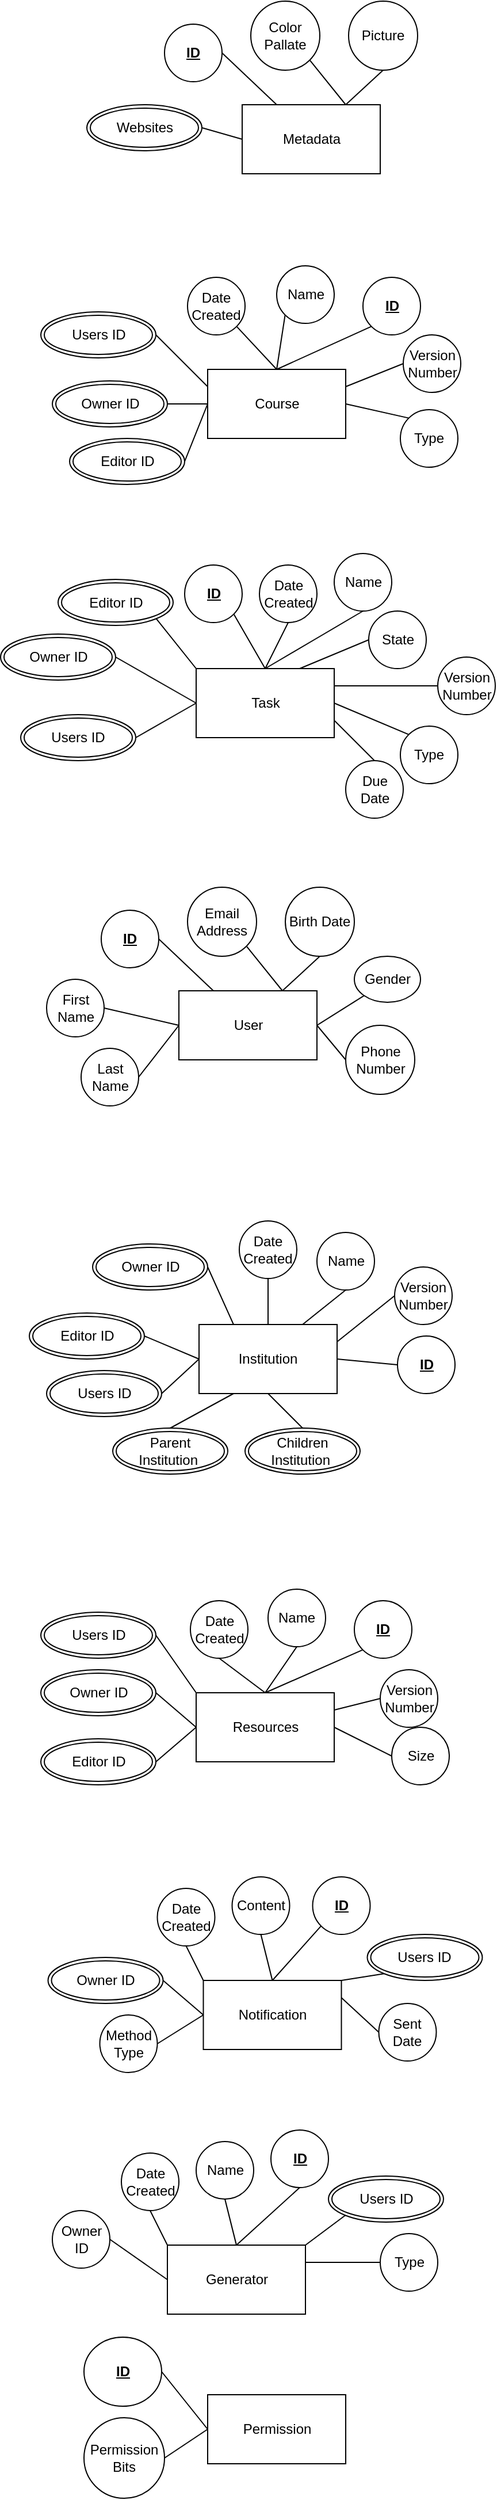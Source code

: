 <mxfile version="21.2.1" type="github">
  <diagram id="R2lEEEUBdFMjLlhIrx00" name="Page-1">
    <mxGraphModel dx="954" dy="1748" grid="1" gridSize="10" guides="1" tooltips="1" connect="1" arrows="1" fold="1" page="1" pageScale="1" pageWidth="850" pageHeight="1100" math="0" shadow="0" extFonts="Permanent Marker^https://fonts.googleapis.com/css?family=Permanent+Marker">
      <root>
        <mxCell id="0" />
        <mxCell id="1" parent="0" />
        <mxCell id="CtZSEA7i2D5SScJN1McE-1" value="User" style="rounded=0;whiteSpace=wrap;html=1;" parent="1" vertex="1">
          <mxGeometry x="277.5" y="-220" width="120" height="60" as="geometry" />
        </mxCell>
        <mxCell id="CtZSEA7i2D5SScJN1McE-2" value="Course" style="rounded=0;whiteSpace=wrap;html=1;" parent="1" vertex="1">
          <mxGeometry x="302.5" y="-760" width="120" height="60" as="geometry" />
        </mxCell>
        <mxCell id="CtZSEA7i2D5SScJN1McE-3" value="Task" style="rounded=0;whiteSpace=wrap;html=1;" parent="1" vertex="1">
          <mxGeometry x="292.5" y="-500" width="120" height="60" as="geometry" />
        </mxCell>
        <mxCell id="uw39ci3O_gwY2ypVidcm-2" value="&lt;b&gt;&lt;u&gt;ID&lt;/u&gt;&lt;/b&gt;" style="ellipse;whiteSpace=wrap;html=1;" parent="1" vertex="1">
          <mxGeometry x="210" y="-290" width="50" height="50" as="geometry" />
        </mxCell>
        <mxCell id="uw39ci3O_gwY2ypVidcm-3" value="First Name" style="ellipse;whiteSpace=wrap;html=1;" parent="1" vertex="1">
          <mxGeometry x="162.5" y="-230" width="50" height="50" as="geometry" />
        </mxCell>
        <mxCell id="uw39ci3O_gwY2ypVidcm-4" value="Last Name" style="ellipse;whiteSpace=wrap;html=1;" parent="1" vertex="1">
          <mxGeometry x="192.5" y="-170" width="50" height="50" as="geometry" />
        </mxCell>
        <mxCell id="uw39ci3O_gwY2ypVidcm-5" value="Email Address" style="ellipse;whiteSpace=wrap;html=1;" parent="1" vertex="1">
          <mxGeometry x="285" y="-310" width="60" height="60" as="geometry" />
        </mxCell>
        <mxCell id="uw39ci3O_gwY2ypVidcm-6" value="Phone Number" style="ellipse;whiteSpace=wrap;html=1;" parent="1" vertex="1">
          <mxGeometry x="422.5" y="-190" width="60" height="60" as="geometry" />
        </mxCell>
        <mxCell id="uw39ci3O_gwY2ypVidcm-7" value="Birth Date" style="ellipse;whiteSpace=wrap;html=1;" parent="1" vertex="1">
          <mxGeometry x="370" y="-310" width="60" height="60" as="geometry" />
        </mxCell>
        <mxCell id="uw39ci3O_gwY2ypVidcm-8" value="Gender" style="ellipse;whiteSpace=wrap;html=1;" parent="1" vertex="1">
          <mxGeometry x="430" y="-250" width="57.5" height="40" as="geometry" />
        </mxCell>
        <mxCell id="uw39ci3O_gwY2ypVidcm-10" value="" style="endArrow=none;html=1;rounded=0;entryX=0.75;entryY=0;entryDx=0;entryDy=0;exitX=1;exitY=1;exitDx=0;exitDy=0;" parent="1" source="uw39ci3O_gwY2ypVidcm-5" target="CtZSEA7i2D5SScJN1McE-1" edge="1">
          <mxGeometry width="50" height="50" relative="1" as="geometry">
            <mxPoint x="317.5" y="10" as="sourcePoint" />
            <mxPoint x="367.5" y="-40" as="targetPoint" />
          </mxGeometry>
        </mxCell>
        <mxCell id="uw39ci3O_gwY2ypVidcm-12" value="" style="endArrow=none;html=1;rounded=0;entryX=0.25;entryY=0;entryDx=0;entryDy=0;exitX=1;exitY=0.5;exitDx=0;exitDy=0;" parent="1" source="uw39ci3O_gwY2ypVidcm-2" target="CtZSEA7i2D5SScJN1McE-1" edge="1">
          <mxGeometry width="50" height="50" relative="1" as="geometry">
            <mxPoint x="197.5" y="-200" as="sourcePoint" />
            <mxPoint x="287.5" y="-180" as="targetPoint" />
          </mxGeometry>
        </mxCell>
        <mxCell id="uw39ci3O_gwY2ypVidcm-13" value="" style="endArrow=none;html=1;rounded=0;exitX=1;exitY=0.5;exitDx=0;exitDy=0;entryX=0;entryY=0.5;entryDx=0;entryDy=0;" parent="1" source="uw39ci3O_gwY2ypVidcm-3" target="CtZSEA7i2D5SScJN1McE-1" edge="1">
          <mxGeometry width="50" height="50" relative="1" as="geometry">
            <mxPoint x="157.5" y="-160" as="sourcePoint" />
            <mxPoint x="257.5" y="-140" as="targetPoint" />
          </mxGeometry>
        </mxCell>
        <mxCell id="uw39ci3O_gwY2ypVidcm-14" value="" style="endArrow=none;html=1;rounded=0;exitX=1;exitY=0.5;exitDx=0;exitDy=0;entryX=0;entryY=0.5;entryDx=0;entryDy=0;" parent="1" source="uw39ci3O_gwY2ypVidcm-4" target="CtZSEA7i2D5SScJN1McE-1" edge="1">
          <mxGeometry width="50" height="50" relative="1" as="geometry">
            <mxPoint x="137.5" y="-205" as="sourcePoint" />
            <mxPoint x="247.5" y="-110" as="targetPoint" />
          </mxGeometry>
        </mxCell>
        <mxCell id="uw39ci3O_gwY2ypVidcm-15" value="" style="endArrow=none;html=1;rounded=0;entryX=0.75;entryY=0;entryDx=0;entryDy=0;exitX=0.5;exitY=1;exitDx=0;exitDy=0;" parent="1" source="uw39ci3O_gwY2ypVidcm-7" target="CtZSEA7i2D5SScJN1McE-1" edge="1">
          <mxGeometry width="50" height="50" relative="1" as="geometry">
            <mxPoint x="282.5" y="-130" as="sourcePoint" />
            <mxPoint x="402.5" y="-65" as="targetPoint" />
          </mxGeometry>
        </mxCell>
        <mxCell id="uw39ci3O_gwY2ypVidcm-16" value="" style="endArrow=none;html=1;rounded=0;entryX=1;entryY=0.5;entryDx=0;entryDy=0;exitX=0;exitY=1;exitDx=0;exitDy=0;" parent="1" source="uw39ci3O_gwY2ypVidcm-8" target="CtZSEA7i2D5SScJN1McE-1" edge="1">
          <mxGeometry width="50" height="50" relative="1" as="geometry">
            <mxPoint x="337.5" y="-250" as="sourcePoint" />
            <mxPoint x="347.5" y="-210" as="targetPoint" />
          </mxGeometry>
        </mxCell>
        <mxCell id="uw39ci3O_gwY2ypVidcm-17" value="" style="endArrow=none;html=1;rounded=0;entryX=1;entryY=0.5;entryDx=0;entryDy=0;exitX=0;exitY=0.5;exitDx=0;exitDy=0;" parent="1" source="uw39ci3O_gwY2ypVidcm-6" target="CtZSEA7i2D5SScJN1McE-1" edge="1">
          <mxGeometry width="50" height="50" relative="1" as="geometry">
            <mxPoint x="447.5" y="-235" as="sourcePoint" />
            <mxPoint x="347.5" y="-210" as="targetPoint" />
          </mxGeometry>
        </mxCell>
        <mxCell id="A39vKMBTd1vlr0lXiqjf-1" value="Name" style="ellipse;whiteSpace=wrap;html=1;" parent="1" vertex="1">
          <mxGeometry x="362.5" y="-850" width="50" height="50" as="geometry" />
        </mxCell>
        <mxCell id="A39vKMBTd1vlr0lXiqjf-2" value="Date Created" style="ellipse;whiteSpace=wrap;html=1;" parent="1" vertex="1">
          <mxGeometry x="285" y="-840" width="50" height="50" as="geometry" />
        </mxCell>
        <mxCell id="A39vKMBTd1vlr0lXiqjf-3" value="&lt;u&gt;&lt;b&gt;ID&lt;/b&gt;&lt;/u&gt;" style="ellipse;whiteSpace=wrap;html=1;" parent="1" vertex="1">
          <mxGeometry x="437.5" y="-840" width="50" height="50" as="geometry" />
        </mxCell>
        <mxCell id="A39vKMBTd1vlr0lXiqjf-4" value="Version Number" style="ellipse;whiteSpace=wrap;html=1;" parent="1" vertex="1">
          <mxGeometry x="472.5" y="-790" width="50" height="50" as="geometry" />
        </mxCell>
        <mxCell id="A39vKMBTd1vlr0lXiqjf-7" value="Type" style="ellipse;whiteSpace=wrap;html=1;" parent="1" vertex="1">
          <mxGeometry x="470" y="-725" width="50" height="50" as="geometry" />
        </mxCell>
        <mxCell id="A39vKMBTd1vlr0lXiqjf-9" value="" style="endArrow=none;html=1;rounded=0;exitX=1;exitY=0.5;exitDx=0;exitDy=0;entryX=0;entryY=0.5;entryDx=0;entryDy=0;" parent="1" source="muu-Gyr70Mh77Ey5Hw-l-1" target="CtZSEA7i2D5SScJN1McE-2" edge="1">
          <mxGeometry width="50" height="50" relative="1" as="geometry">
            <mxPoint x="252.5" y="-765" as="sourcePoint" />
            <mxPoint x="162.5" y="-695" as="targetPoint" />
          </mxGeometry>
        </mxCell>
        <mxCell id="A39vKMBTd1vlr0lXiqjf-10" value="" style="endArrow=none;html=1;rounded=0;exitX=1;exitY=1;exitDx=0;exitDy=0;entryX=0.5;entryY=0;entryDx=0;entryDy=0;" parent="1" source="A39vKMBTd1vlr0lXiqjf-2" target="CtZSEA7i2D5SScJN1McE-2" edge="1">
          <mxGeometry width="50" height="50" relative="1" as="geometry">
            <mxPoint x="-87.5" y="-875" as="sourcePoint" />
            <mxPoint x="-7.5" y="-920" as="targetPoint" />
          </mxGeometry>
        </mxCell>
        <mxCell id="A39vKMBTd1vlr0lXiqjf-11" value="" style="endArrow=none;html=1;rounded=0;exitX=0;exitY=1;exitDx=0;exitDy=0;entryX=0.5;entryY=0;entryDx=0;entryDy=0;" parent="1" source="A39vKMBTd1vlr0lXiqjf-1" target="CtZSEA7i2D5SScJN1McE-2" edge="1">
          <mxGeometry width="50" height="50" relative="1" as="geometry">
            <mxPoint x="277.5" y="-780" as="sourcePoint" />
            <mxPoint x="312.5" y="-750" as="targetPoint" />
          </mxGeometry>
        </mxCell>
        <mxCell id="A39vKMBTd1vlr0lXiqjf-12" value="" style="endArrow=none;html=1;rounded=0;exitX=0;exitY=1;exitDx=0;exitDy=0;entryX=0.5;entryY=0;entryDx=0;entryDy=0;" parent="1" source="A39vKMBTd1vlr0lXiqjf-3" target="CtZSEA7i2D5SScJN1McE-2" edge="1">
          <mxGeometry width="50" height="50" relative="1" as="geometry">
            <mxPoint x="367.5" y="-790" as="sourcePoint" />
            <mxPoint x="312.5" y="-750" as="targetPoint" />
          </mxGeometry>
        </mxCell>
        <mxCell id="A39vKMBTd1vlr0lXiqjf-13" value="" style="endArrow=none;html=1;rounded=0;exitX=0;exitY=0;exitDx=0;exitDy=0;entryX=1;entryY=0.5;entryDx=0;entryDy=0;" parent="1" source="A39vKMBTd1vlr0lXiqjf-7" target="CtZSEA7i2D5SScJN1McE-2" edge="1">
          <mxGeometry width="50" height="50" relative="1" as="geometry">
            <mxPoint x="457.5" y="-790" as="sourcePoint" />
            <mxPoint x="372.5" y="-750" as="targetPoint" />
          </mxGeometry>
        </mxCell>
        <mxCell id="A39vKMBTd1vlr0lXiqjf-15" value="" style="endArrow=none;html=1;rounded=0;exitX=0;exitY=0.5;exitDx=0;exitDy=0;entryX=1;entryY=0.25;entryDx=0;entryDy=0;" parent="1" source="A39vKMBTd1vlr0lXiqjf-4" target="CtZSEA7i2D5SScJN1McE-2" edge="1">
          <mxGeometry width="50" height="50" relative="1" as="geometry">
            <mxPoint x="522.5" y="-775" as="sourcePoint" />
            <mxPoint x="432.5" y="-735" as="targetPoint" />
          </mxGeometry>
        </mxCell>
        <mxCell id="Amn-k6kEI2SlUnUKtU05-3" value="&lt;b&gt;&lt;u&gt;ID&lt;/u&gt;&lt;/b&gt;" style="ellipse;whiteSpace=wrap;html=1;" parent="1" vertex="1">
          <mxGeometry x="282.5" y="-590" width="50" height="50" as="geometry" />
        </mxCell>
        <mxCell id="Amn-k6kEI2SlUnUKtU05-7" value="" style="endArrow=none;html=1;rounded=0;exitX=1;exitY=1;exitDx=0;exitDy=0;entryX=0.5;entryY=0;entryDx=0;entryDy=0;" parent="1" source="Amn-k6kEI2SlUnUKtU05-3" target="CtZSEA7i2D5SScJN1McE-3" edge="1">
          <mxGeometry width="50" height="50" relative="1" as="geometry">
            <mxPoint x="277.5" y="-540" as="sourcePoint" />
            <mxPoint x="302.5" y="-490" as="targetPoint" />
          </mxGeometry>
        </mxCell>
        <mxCell id="Amn-k6kEI2SlUnUKtU05-10" value="Name" style="ellipse;whiteSpace=wrap;html=1;" parent="1" vertex="1">
          <mxGeometry x="412.5" y="-600" width="50" height="50" as="geometry" />
        </mxCell>
        <mxCell id="Amn-k6kEI2SlUnUKtU05-11" value="Date Created" style="ellipse;whiteSpace=wrap;html=1;" parent="1" vertex="1">
          <mxGeometry x="347.5" y="-590" width="50" height="50" as="geometry" />
        </mxCell>
        <mxCell id="Amn-k6kEI2SlUnUKtU05-12" value="Type" style="ellipse;whiteSpace=wrap;html=1;" parent="1" vertex="1">
          <mxGeometry x="470" y="-450" width="50" height="50" as="geometry" />
        </mxCell>
        <mxCell id="Amn-k6kEI2SlUnUKtU05-13" value="Version Number" style="ellipse;whiteSpace=wrap;html=1;" parent="1" vertex="1">
          <mxGeometry x="502.5" y="-510" width="50" height="50" as="geometry" />
        </mxCell>
        <mxCell id="Amn-k6kEI2SlUnUKtU05-14" value="Due Date" style="ellipse;whiteSpace=wrap;html=1;" parent="1" vertex="1">
          <mxGeometry x="422.5" y="-420" width="50" height="50" as="geometry" />
        </mxCell>
        <mxCell id="Amn-k6kEI2SlUnUKtU05-15" value="State" style="ellipse;whiteSpace=wrap;html=1;" parent="1" vertex="1">
          <mxGeometry x="442.5" y="-550" width="50" height="50" as="geometry" />
        </mxCell>
        <mxCell id="Amn-k6kEI2SlUnUKtU05-17" value="" style="endArrow=none;html=1;rounded=0;exitX=0.5;exitY=1;exitDx=0;exitDy=0;entryX=0.5;entryY=0;entryDx=0;entryDy=0;" parent="1" source="Amn-k6kEI2SlUnUKtU05-11" target="CtZSEA7i2D5SScJN1McE-3" edge="1">
          <mxGeometry width="50" height="50" relative="1" as="geometry">
            <mxPoint x="327.5" y="-550" as="sourcePoint" />
            <mxPoint x="332.5" y="-490" as="targetPoint" />
          </mxGeometry>
        </mxCell>
        <mxCell id="Amn-k6kEI2SlUnUKtU05-18" value="" style="endArrow=none;html=1;rounded=0;exitX=0.5;exitY=1;exitDx=0;exitDy=0;entryX=0.5;entryY=0;entryDx=0;entryDy=0;" parent="1" source="Amn-k6kEI2SlUnUKtU05-10" target="CtZSEA7i2D5SScJN1McE-3" edge="1">
          <mxGeometry width="50" height="50" relative="1" as="geometry">
            <mxPoint x="382.5" y="-530" as="sourcePoint" />
            <mxPoint x="362.5" y="-490" as="targetPoint" />
          </mxGeometry>
        </mxCell>
        <mxCell id="Amn-k6kEI2SlUnUKtU05-19" value="" style="endArrow=none;html=1;rounded=0;exitX=0;exitY=0.5;exitDx=0;exitDy=0;entryX=0.75;entryY=0;entryDx=0;entryDy=0;" parent="1" source="Amn-k6kEI2SlUnUKtU05-15" target="CtZSEA7i2D5SScJN1McE-3" edge="1">
          <mxGeometry width="50" height="50" relative="1" as="geometry">
            <mxPoint x="447.5" y="-530" as="sourcePoint" />
            <mxPoint x="362.5" y="-490" as="targetPoint" />
          </mxGeometry>
        </mxCell>
        <mxCell id="Amn-k6kEI2SlUnUKtU05-20" value="" style="endArrow=none;html=1;rounded=0;exitX=0;exitY=0.5;exitDx=0;exitDy=0;entryX=1;entryY=0.25;entryDx=0;entryDy=0;" parent="1" source="Amn-k6kEI2SlUnUKtU05-13" target="CtZSEA7i2D5SScJN1McE-3" edge="1">
          <mxGeometry width="50" height="50" relative="1" as="geometry">
            <mxPoint x="482.5" y="-525" as="sourcePoint" />
            <mxPoint x="392.5" y="-490" as="targetPoint" />
          </mxGeometry>
        </mxCell>
        <mxCell id="Amn-k6kEI2SlUnUKtU05-21" value="" style="endArrow=none;html=1;rounded=0;exitX=0;exitY=0;exitDx=0;exitDy=0;entryX=1;entryY=0.5;entryDx=0;entryDy=0;" parent="1" source="Amn-k6kEI2SlUnUKtU05-12" target="CtZSEA7i2D5SScJN1McE-3" edge="1">
          <mxGeometry width="50" height="50" relative="1" as="geometry">
            <mxPoint x="512.5" y="-465" as="sourcePoint" />
            <mxPoint x="422.5" y="-475" as="targetPoint" />
          </mxGeometry>
        </mxCell>
        <mxCell id="Amn-k6kEI2SlUnUKtU05-22" value="" style="endArrow=none;html=1;rounded=0;exitX=0.5;exitY=0;exitDx=0;exitDy=0;entryX=1;entryY=0.75;entryDx=0;entryDy=0;" parent="1" source="Amn-k6kEI2SlUnUKtU05-14" target="CtZSEA7i2D5SScJN1McE-3" edge="1">
          <mxGeometry width="50" height="50" relative="1" as="geometry">
            <mxPoint x="459.5" y="-443" as="sourcePoint" />
            <mxPoint x="422.5" y="-460" as="targetPoint" />
          </mxGeometry>
        </mxCell>
        <mxCell id="Amn-k6kEI2SlUnUKtU05-25" value="Institution" style="rounded=0;whiteSpace=wrap;html=1;" parent="1" vertex="1">
          <mxGeometry x="295" y="70" width="120" height="60" as="geometry" />
        </mxCell>
        <mxCell id="Amn-k6kEI2SlUnUKtU05-26" value="Name" style="ellipse;whiteSpace=wrap;html=1;" parent="1" vertex="1">
          <mxGeometry x="397.5" y="-10" width="50" height="50" as="geometry" />
        </mxCell>
        <mxCell id="Amn-k6kEI2SlUnUKtU05-27" value="Date Created" style="ellipse;whiteSpace=wrap;html=1;" parent="1" vertex="1">
          <mxGeometry x="330" y="-20" width="50" height="50" as="geometry" />
        </mxCell>
        <mxCell id="Amn-k6kEI2SlUnUKtU05-28" value="&lt;u&gt;&lt;b&gt;ID&lt;/b&gt;&lt;/u&gt;" style="ellipse;whiteSpace=wrap;html=1;" parent="1" vertex="1">
          <mxGeometry x="467.5" y="80" width="50" height="50" as="geometry" />
        </mxCell>
        <mxCell id="Amn-k6kEI2SlUnUKtU05-29" value="Version Number" style="ellipse;whiteSpace=wrap;html=1;" parent="1" vertex="1">
          <mxGeometry x="465" y="20" width="50" height="50" as="geometry" />
        </mxCell>
        <mxCell id="Amn-k6kEI2SlUnUKtU05-35" value="" style="endArrow=none;html=1;rounded=0;exitX=0.5;exitY=1;exitDx=0;exitDy=0;entryX=0.5;entryY=0;entryDx=0;entryDy=0;" parent="1" source="Amn-k6kEI2SlUnUKtU05-27" target="Amn-k6kEI2SlUnUKtU05-25" edge="1">
          <mxGeometry width="50" height="50" relative="1" as="geometry">
            <mxPoint x="-115" y="-55" as="sourcePoint" />
            <mxPoint x="-35" y="-100" as="targetPoint" />
          </mxGeometry>
        </mxCell>
        <mxCell id="Amn-k6kEI2SlUnUKtU05-36" value="" style="endArrow=none;html=1;rounded=0;exitX=0.5;exitY=1;exitDx=0;exitDy=0;entryX=0.75;entryY=0;entryDx=0;entryDy=0;" parent="1" source="Amn-k6kEI2SlUnUKtU05-26" target="Amn-k6kEI2SlUnUKtU05-25" edge="1">
          <mxGeometry width="50" height="50" relative="1" as="geometry">
            <mxPoint x="250" y="40" as="sourcePoint" />
            <mxPoint x="285" y="70" as="targetPoint" />
          </mxGeometry>
        </mxCell>
        <mxCell id="Amn-k6kEI2SlUnUKtU05-37" value="" style="endArrow=none;html=1;rounded=0;exitX=0;exitY=0.5;exitDx=0;exitDy=0;entryX=1;entryY=0.5;entryDx=0;entryDy=0;" parent="1" source="Amn-k6kEI2SlUnUKtU05-28" target="Amn-k6kEI2SlUnUKtU05-25" edge="1">
          <mxGeometry width="50" height="50" relative="1" as="geometry">
            <mxPoint x="340" y="30" as="sourcePoint" />
            <mxPoint x="285" y="70" as="targetPoint" />
          </mxGeometry>
        </mxCell>
        <mxCell id="Amn-k6kEI2SlUnUKtU05-40" value="" style="endArrow=none;html=1;rounded=0;exitX=0;exitY=0.5;exitDx=0;exitDy=0;entryX=1;entryY=0.25;entryDx=0;entryDy=0;" parent="1" source="Amn-k6kEI2SlUnUKtU05-29" target="Amn-k6kEI2SlUnUKtU05-25" edge="1">
          <mxGeometry width="50" height="50" relative="1" as="geometry">
            <mxPoint x="495" y="45" as="sourcePoint" />
            <mxPoint x="405" y="85" as="targetPoint" />
          </mxGeometry>
        </mxCell>
        <mxCell id="Amn-k6kEI2SlUnUKtU05-57" value="Resources" style="rounded=0;whiteSpace=wrap;html=1;" parent="1" vertex="1">
          <mxGeometry x="292.5" y="390" width="120" height="60" as="geometry" />
        </mxCell>
        <mxCell id="Amn-k6kEI2SlUnUKtU05-58" value="Name" style="ellipse;whiteSpace=wrap;html=1;" parent="1" vertex="1">
          <mxGeometry x="355" y="300" width="50" height="50" as="geometry" />
        </mxCell>
        <mxCell id="Amn-k6kEI2SlUnUKtU05-59" value="Date Created" style="ellipse;whiteSpace=wrap;html=1;" parent="1" vertex="1">
          <mxGeometry x="287.5" y="310" width="50" height="50" as="geometry" />
        </mxCell>
        <mxCell id="Amn-k6kEI2SlUnUKtU05-60" value="&lt;b&gt;&lt;u&gt;ID&lt;/u&gt;&lt;/b&gt;" style="ellipse;whiteSpace=wrap;html=1;" parent="1" vertex="1">
          <mxGeometry x="430" y="310" width="50" height="50" as="geometry" />
        </mxCell>
        <mxCell id="Amn-k6kEI2SlUnUKtU05-61" value="Version Number" style="ellipse;whiteSpace=wrap;html=1;" parent="1" vertex="1">
          <mxGeometry x="452.5" y="370" width="50" height="50" as="geometry" />
        </mxCell>
        <mxCell id="Amn-k6kEI2SlUnUKtU05-64" value="Size" style="ellipse;whiteSpace=wrap;html=1;" parent="1" vertex="1">
          <mxGeometry x="462.5" y="420" width="50" height="50" as="geometry" />
        </mxCell>
        <mxCell id="Amn-k6kEI2SlUnUKtU05-67" value="" style="endArrow=none;html=1;rounded=0;exitX=0.5;exitY=1;exitDx=0;exitDy=0;entryX=0.5;entryY=0;entryDx=0;entryDy=0;" parent="1" source="Amn-k6kEI2SlUnUKtU05-59" target="Amn-k6kEI2SlUnUKtU05-57" edge="1">
          <mxGeometry width="50" height="50" relative="1" as="geometry">
            <mxPoint x="-97.5" y="275" as="sourcePoint" />
            <mxPoint x="-17.5" y="230" as="targetPoint" />
          </mxGeometry>
        </mxCell>
        <mxCell id="Amn-k6kEI2SlUnUKtU05-68" value="" style="endArrow=none;html=1;rounded=0;exitX=0.5;exitY=1;exitDx=0;exitDy=0;entryX=0.5;entryY=0;entryDx=0;entryDy=0;" parent="1" source="Amn-k6kEI2SlUnUKtU05-58" target="Amn-k6kEI2SlUnUKtU05-57" edge="1">
          <mxGeometry width="50" height="50" relative="1" as="geometry">
            <mxPoint x="267.5" y="370" as="sourcePoint" />
            <mxPoint x="302.5" y="400" as="targetPoint" />
          </mxGeometry>
        </mxCell>
        <mxCell id="Amn-k6kEI2SlUnUKtU05-69" value="" style="endArrow=none;html=1;rounded=0;exitX=0;exitY=1;exitDx=0;exitDy=0;entryX=0.5;entryY=0;entryDx=0;entryDy=0;" parent="1" source="Amn-k6kEI2SlUnUKtU05-60" target="Amn-k6kEI2SlUnUKtU05-57" edge="1">
          <mxGeometry width="50" height="50" relative="1" as="geometry">
            <mxPoint x="357.5" y="360" as="sourcePoint" />
            <mxPoint x="302.5" y="400" as="targetPoint" />
          </mxGeometry>
        </mxCell>
        <mxCell id="Amn-k6kEI2SlUnUKtU05-70" value="" style="endArrow=none;html=1;rounded=0;exitX=0;exitY=0.5;exitDx=0;exitDy=0;entryX=1;entryY=0.5;entryDx=0;entryDy=0;" parent="1" source="Amn-k6kEI2SlUnUKtU05-64" target="Amn-k6kEI2SlUnUKtU05-57" edge="1">
          <mxGeometry width="50" height="50" relative="1" as="geometry">
            <mxPoint x="447.5" y="360" as="sourcePoint" />
            <mxPoint x="362.5" y="400" as="targetPoint" />
          </mxGeometry>
        </mxCell>
        <mxCell id="Amn-k6kEI2SlUnUKtU05-72" value="" style="endArrow=none;html=1;rounded=0;exitX=0;exitY=0.5;exitDx=0;exitDy=0;entryX=1;entryY=0.25;entryDx=0;entryDy=0;" parent="1" source="Amn-k6kEI2SlUnUKtU05-61" target="Amn-k6kEI2SlUnUKtU05-57" edge="1">
          <mxGeometry width="50" height="50" relative="1" as="geometry">
            <mxPoint x="512.5" y="375" as="sourcePoint" />
            <mxPoint x="422.5" y="415" as="targetPoint" />
          </mxGeometry>
        </mxCell>
        <mxCell id="Amn-k6kEI2SlUnUKtU05-75" value="Notification" style="rounded=0;whiteSpace=wrap;html=1;" parent="1" vertex="1">
          <mxGeometry x="298.75" y="640" width="120" height="60" as="geometry" />
        </mxCell>
        <mxCell id="Amn-k6kEI2SlUnUKtU05-76" value="Content" style="ellipse;whiteSpace=wrap;html=1;" parent="1" vertex="1">
          <mxGeometry x="323.75" y="550" width="50" height="50" as="geometry" />
        </mxCell>
        <mxCell id="Amn-k6kEI2SlUnUKtU05-77" value="Date Created" style="ellipse;whiteSpace=wrap;html=1;" parent="1" vertex="1">
          <mxGeometry x="258.75" y="560" width="50" height="50" as="geometry" />
        </mxCell>
        <mxCell id="Amn-k6kEI2SlUnUKtU05-78" value="&lt;b&gt;&lt;u&gt;ID&lt;/u&gt;&lt;/b&gt;" style="ellipse;whiteSpace=wrap;html=1;" parent="1" vertex="1">
          <mxGeometry x="393.75" y="550" width="50" height="50" as="geometry" />
        </mxCell>
        <mxCell id="Amn-k6kEI2SlUnUKtU05-79" value="Sent Date" style="ellipse;whiteSpace=wrap;html=1;" parent="1" vertex="1">
          <mxGeometry x="451.25" y="660" width="50" height="50" as="geometry" />
        </mxCell>
        <mxCell id="Amn-k6kEI2SlUnUKtU05-81" value="Method Type" style="ellipse;whiteSpace=wrap;html=1;" parent="1" vertex="1">
          <mxGeometry x="208.75" y="670" width="50" height="50" as="geometry" />
        </mxCell>
        <mxCell id="Amn-k6kEI2SlUnUKtU05-85" value="" style="endArrow=none;html=1;rounded=0;exitX=0.5;exitY=1;exitDx=0;exitDy=0;entryX=0;entryY=0;entryDx=0;entryDy=0;" parent="1" source="Amn-k6kEI2SlUnUKtU05-77" target="Amn-k6kEI2SlUnUKtU05-75" edge="1">
          <mxGeometry width="50" height="50" relative="1" as="geometry">
            <mxPoint x="-91.25" y="525" as="sourcePoint" />
            <mxPoint x="-11.25" y="480" as="targetPoint" />
          </mxGeometry>
        </mxCell>
        <mxCell id="Amn-k6kEI2SlUnUKtU05-86" value="" style="endArrow=none;html=1;rounded=0;exitX=0.5;exitY=1;exitDx=0;exitDy=0;entryX=0.5;entryY=0;entryDx=0;entryDy=0;" parent="1" source="Amn-k6kEI2SlUnUKtU05-76" target="Amn-k6kEI2SlUnUKtU05-75" edge="1">
          <mxGeometry width="50" height="50" relative="1" as="geometry">
            <mxPoint x="273.75" y="620" as="sourcePoint" />
            <mxPoint x="308.75" y="650" as="targetPoint" />
          </mxGeometry>
        </mxCell>
        <mxCell id="Amn-k6kEI2SlUnUKtU05-87" value="" style="endArrow=none;html=1;rounded=0;exitX=0;exitY=1;exitDx=0;exitDy=0;entryX=0.5;entryY=0;entryDx=0;entryDy=0;" parent="1" source="Amn-k6kEI2SlUnUKtU05-78" target="Amn-k6kEI2SlUnUKtU05-75" edge="1">
          <mxGeometry width="50" height="50" relative="1" as="geometry">
            <mxPoint x="363.75" y="610" as="sourcePoint" />
            <mxPoint x="308.75" y="650" as="targetPoint" />
          </mxGeometry>
        </mxCell>
        <mxCell id="Amn-k6kEI2SlUnUKtU05-90" value="" style="endArrow=none;html=1;rounded=0;exitX=0;exitY=0.5;exitDx=0;exitDy=0;entryX=1;entryY=0.25;entryDx=0;entryDy=0;" parent="1" source="Amn-k6kEI2SlUnUKtU05-79" target="Amn-k6kEI2SlUnUKtU05-75" edge="1">
          <mxGeometry width="50" height="50" relative="1" as="geometry">
            <mxPoint x="518.75" y="625" as="sourcePoint" />
            <mxPoint x="428.75" y="665" as="targetPoint" />
          </mxGeometry>
        </mxCell>
        <mxCell id="Amn-k6kEI2SlUnUKtU05-91" value="" style="endArrow=none;html=1;rounded=0;exitX=0;exitY=0.5;exitDx=0;exitDy=0;entryX=1;entryY=0.5;entryDx=0;entryDy=0;" parent="1" source="Amn-k6kEI2SlUnUKtU05-75" target="Amn-k6kEI2SlUnUKtU05-81" edge="1">
          <mxGeometry width="50" height="50" relative="1" as="geometry">
            <mxPoint x="518.75" y="685" as="sourcePoint" />
            <mxPoint x="428.75" y="665" as="targetPoint" />
          </mxGeometry>
        </mxCell>
        <mxCell id="Amn-k6kEI2SlUnUKtU05-107" value="Permission" style="rounded=0;whiteSpace=wrap;html=1;" parent="1" vertex="1">
          <mxGeometry x="302.5" y="1000" width="120" height="60" as="geometry" />
        </mxCell>
        <mxCell id="Amn-k6kEI2SlUnUKtU05-108" value="&lt;b&gt;&lt;u&gt;ID&lt;/u&gt;&lt;/b&gt;" style="ellipse;whiteSpace=wrap;html=1;" parent="1" vertex="1">
          <mxGeometry x="195" y="950" width="67.5" height="60" as="geometry" />
        </mxCell>
        <mxCell id="Amn-k6kEI2SlUnUKtU05-109" value="Permission Bits" style="ellipse;whiteSpace=wrap;html=1;" parent="1" vertex="1">
          <mxGeometry x="195" y="1020" width="70" height="70" as="geometry" />
        </mxCell>
        <mxCell id="Amn-k6kEI2SlUnUKtU05-110" value="" style="endArrow=none;html=1;rounded=0;exitX=1;exitY=0.5;exitDx=0;exitDy=0;entryX=0;entryY=0.5;entryDx=0;entryDy=0;" parent="1" source="Amn-k6kEI2SlUnUKtU05-108" target="Amn-k6kEI2SlUnUKtU05-107" edge="1">
          <mxGeometry width="50" height="50" relative="1" as="geometry">
            <mxPoint x="62.5" y="1050" as="sourcePoint" />
            <mxPoint x="172.5" y="1055" as="targetPoint" />
          </mxGeometry>
        </mxCell>
        <mxCell id="Amn-k6kEI2SlUnUKtU05-111" value="" style="endArrow=none;html=1;rounded=0;exitX=0;exitY=0.5;exitDx=0;exitDy=0;entryX=1;entryY=0.5;entryDx=0;entryDy=0;" parent="1" source="Amn-k6kEI2SlUnUKtU05-107" target="Amn-k6kEI2SlUnUKtU05-109" edge="1">
          <mxGeometry width="50" height="50" relative="1" as="geometry">
            <mxPoint x="532.5" y="1035" as="sourcePoint" />
            <mxPoint x="442.5" y="1015" as="targetPoint" />
          </mxGeometry>
        </mxCell>
        <mxCell id="Amn-k6kEI2SlUnUKtU05-117" value="Generator" style="rounded=0;whiteSpace=wrap;html=1;" parent="1" vertex="1">
          <mxGeometry x="267.5" y="870" width="120" height="60" as="geometry" />
        </mxCell>
        <mxCell id="Amn-k6kEI2SlUnUKtU05-118" value="Name" style="ellipse;whiteSpace=wrap;html=1;" parent="1" vertex="1">
          <mxGeometry x="292.5" y="780" width="50" height="50" as="geometry" />
        </mxCell>
        <mxCell id="Amn-k6kEI2SlUnUKtU05-119" value="Date Created" style="ellipse;whiteSpace=wrap;html=1;" parent="1" vertex="1">
          <mxGeometry x="227.5" y="790" width="50" height="50" as="geometry" />
        </mxCell>
        <mxCell id="Amn-k6kEI2SlUnUKtU05-120" value="&lt;b&gt;&lt;u&gt;ID&lt;/u&gt;&lt;/b&gt;" style="ellipse;whiteSpace=wrap;html=1;" parent="1" vertex="1">
          <mxGeometry x="357.5" y="770" width="50" height="50" as="geometry" />
        </mxCell>
        <mxCell id="Amn-k6kEI2SlUnUKtU05-121" value="Type" style="ellipse;whiteSpace=wrap;html=1;" parent="1" vertex="1">
          <mxGeometry x="452.5" y="860" width="50" height="50" as="geometry" />
        </mxCell>
        <mxCell id="Amn-k6kEI2SlUnUKtU05-122" value="Owner ID" style="ellipse;whiteSpace=wrap;html=1;" parent="1" vertex="1">
          <mxGeometry x="167.5" y="840" width="50" height="50" as="geometry" />
        </mxCell>
        <mxCell id="Amn-k6kEI2SlUnUKtU05-125" value="" style="endArrow=none;html=1;rounded=0;exitX=1;exitY=0.5;exitDx=0;exitDy=0;entryX=0;entryY=0.5;entryDx=0;entryDy=0;" parent="1" source="Amn-k6kEI2SlUnUKtU05-122" target="Amn-k6kEI2SlUnUKtU05-117" edge="1">
          <mxGeometry width="50" height="50" relative="1" as="geometry">
            <mxPoint x="17.5" y="930" as="sourcePoint" />
            <mxPoint x="127.5" y="935" as="targetPoint" />
          </mxGeometry>
        </mxCell>
        <mxCell id="Amn-k6kEI2SlUnUKtU05-126" value="" style="endArrow=none;html=1;rounded=0;exitX=0.5;exitY=1;exitDx=0;exitDy=0;entryX=0;entryY=0;entryDx=0;entryDy=0;" parent="1" source="Amn-k6kEI2SlUnUKtU05-119" target="Amn-k6kEI2SlUnUKtU05-117" edge="1">
          <mxGeometry width="50" height="50" relative="1" as="geometry">
            <mxPoint x="-122.5" y="755" as="sourcePoint" />
            <mxPoint x="-42.5" y="710" as="targetPoint" />
          </mxGeometry>
        </mxCell>
        <mxCell id="Amn-k6kEI2SlUnUKtU05-127" value="" style="endArrow=none;html=1;rounded=0;exitX=0.5;exitY=1;exitDx=0;exitDy=0;entryX=0.5;entryY=0;entryDx=0;entryDy=0;" parent="1" source="Amn-k6kEI2SlUnUKtU05-118" target="Amn-k6kEI2SlUnUKtU05-117" edge="1">
          <mxGeometry width="50" height="50" relative="1" as="geometry">
            <mxPoint x="242.5" y="850" as="sourcePoint" />
            <mxPoint x="277.5" y="880" as="targetPoint" />
          </mxGeometry>
        </mxCell>
        <mxCell id="Amn-k6kEI2SlUnUKtU05-128" value="" style="endArrow=none;html=1;rounded=0;exitX=0.5;exitY=1;exitDx=0;exitDy=0;entryX=0.5;entryY=0;entryDx=0;entryDy=0;" parent="1" source="Amn-k6kEI2SlUnUKtU05-120" target="Amn-k6kEI2SlUnUKtU05-117" edge="1">
          <mxGeometry width="50" height="50" relative="1" as="geometry">
            <mxPoint x="332.5" y="840" as="sourcePoint" />
            <mxPoint x="277.5" y="880" as="targetPoint" />
          </mxGeometry>
        </mxCell>
        <mxCell id="Amn-k6kEI2SlUnUKtU05-130" value="" style="endArrow=none;html=1;rounded=0;exitX=0;exitY=0.5;exitDx=0;exitDy=0;entryX=1;entryY=0.25;entryDx=0;entryDy=0;" parent="1" source="Amn-k6kEI2SlUnUKtU05-121" target="Amn-k6kEI2SlUnUKtU05-117" edge="1">
          <mxGeometry width="50" height="50" relative="1" as="geometry">
            <mxPoint x="487.5" y="855" as="sourcePoint" />
            <mxPoint x="397.5" y="895" as="targetPoint" />
          </mxGeometry>
        </mxCell>
        <mxCell id="muu-Gyr70Mh77Ey5Hw-l-1" value="Owner ID" style="ellipse;shape=doubleEllipse;margin=3;whiteSpace=wrap;html=1;align=center;" vertex="1" parent="1">
          <mxGeometry x="167.5" y="-750" width="100" height="40" as="geometry" />
        </mxCell>
        <mxCell id="muu-Gyr70Mh77Ey5Hw-l-3" value="" style="endArrow=none;html=1;rounded=0;exitX=1;exitY=0.5;exitDx=0;exitDy=0;entryX=0;entryY=0.5;entryDx=0;entryDy=0;" edge="1" source="muu-Gyr70Mh77Ey5Hw-l-4" parent="1" target="CtZSEA7i2D5SScJN1McE-3">
          <mxGeometry width="50" height="50" relative="1" as="geometry">
            <mxPoint x="262.5" y="-785" as="sourcePoint" />
            <mxPoint x="313" y="-750" as="targetPoint" />
          </mxGeometry>
        </mxCell>
        <mxCell id="muu-Gyr70Mh77Ey5Hw-l-4" value="Owner ID" style="ellipse;shape=doubleEllipse;margin=3;whiteSpace=wrap;html=1;align=center;" vertex="1" parent="1">
          <mxGeometry x="122.5" y="-530" width="100" height="40" as="geometry" />
        </mxCell>
        <mxCell id="muu-Gyr70Mh77Ey5Hw-l-7" value="Owner ID" style="ellipse;shape=doubleEllipse;margin=3;whiteSpace=wrap;html=1;align=center;" vertex="1" parent="1">
          <mxGeometry x="202.5" width="100" height="40" as="geometry" />
        </mxCell>
        <mxCell id="muu-Gyr70Mh77Ey5Hw-l-8" value="" style="endArrow=none;html=1;rounded=0;exitX=1;exitY=0.5;exitDx=0;exitDy=0;entryX=0.25;entryY=0;entryDx=0;entryDy=0;" edge="1" parent="1" source="muu-Gyr70Mh77Ey5Hw-l-7" target="Amn-k6kEI2SlUnUKtU05-25">
          <mxGeometry width="50" height="50" relative="1" as="geometry">
            <mxPoint x="275" y="-225" as="sourcePoint" />
            <mxPoint x="255" y="55" as="targetPoint" />
          </mxGeometry>
        </mxCell>
        <mxCell id="muu-Gyr70Mh77Ey5Hw-l-9" value="Owner ID" style="ellipse;shape=doubleEllipse;margin=3;whiteSpace=wrap;html=1;align=center;" vertex="1" parent="1">
          <mxGeometry x="157.5" y="370" width="100" height="40" as="geometry" />
        </mxCell>
        <mxCell id="muu-Gyr70Mh77Ey5Hw-l-10" value="" style="endArrow=none;html=1;rounded=0;exitX=1;exitY=0.5;exitDx=0;exitDy=0;entryX=0;entryY=0.5;entryDx=0;entryDy=0;" edge="1" source="muu-Gyr70Mh77Ey5Hw-l-9" parent="1" target="Amn-k6kEI2SlUnUKtU05-57">
          <mxGeometry width="50" height="50" relative="1" as="geometry">
            <mxPoint x="175" y="15" as="sourcePoint" />
            <mxPoint x="195" y="325" as="targetPoint" />
          </mxGeometry>
        </mxCell>
        <mxCell id="muu-Gyr70Mh77Ey5Hw-l-11" value="Owner ID" style="ellipse;shape=doubleEllipse;margin=3;whiteSpace=wrap;html=1;align=center;" vertex="1" parent="1">
          <mxGeometry x="163.75" y="620" width="100" height="40" as="geometry" />
        </mxCell>
        <mxCell id="muu-Gyr70Mh77Ey5Hw-l-12" value="" style="endArrow=none;html=1;rounded=0;exitX=1;exitY=0.5;exitDx=0;exitDy=0;entryX=0;entryY=0.5;entryDx=0;entryDy=0;" edge="1" source="muu-Gyr70Mh77Ey5Hw-l-11" parent="1" target="Amn-k6kEI2SlUnUKtU05-75">
          <mxGeometry width="50" height="50" relative="1" as="geometry">
            <mxPoint x="93.25" y="215" as="sourcePoint" />
            <mxPoint x="211.25" y="620" as="targetPoint" />
          </mxGeometry>
        </mxCell>
        <mxCell id="muu-Gyr70Mh77Ey5Hw-l-13" value="Editor ID" style="ellipse;shape=doubleEllipse;margin=3;whiteSpace=wrap;html=1;align=center;" vertex="1" parent="1">
          <mxGeometry x="182.5" y="-700" width="100" height="40" as="geometry" />
        </mxCell>
        <mxCell id="muu-Gyr70Mh77Ey5Hw-l-14" value="" style="endArrow=none;html=1;rounded=0;exitX=1;exitY=0.5;exitDx=0;exitDy=0;entryX=0;entryY=0.5;entryDx=0;entryDy=0;" edge="1" source="muu-Gyr70Mh77Ey5Hw-l-13" parent="1" target="CtZSEA7i2D5SScJN1McE-2">
          <mxGeometry width="50" height="50" relative="1" as="geometry">
            <mxPoint x="262.5" y="-755" as="sourcePoint" />
            <mxPoint x="313" y="-720" as="targetPoint" />
          </mxGeometry>
        </mxCell>
        <mxCell id="muu-Gyr70Mh77Ey5Hw-l-15" value="Editor ID" style="ellipse;shape=doubleEllipse;margin=3;whiteSpace=wrap;html=1;align=center;" vertex="1" parent="1">
          <mxGeometry x="172.5" y="-577.5" width="100" height="40" as="geometry" />
        </mxCell>
        <mxCell id="muu-Gyr70Mh77Ey5Hw-l-16" value="" style="endArrow=none;html=1;rounded=0;exitX=1;exitY=1;exitDx=0;exitDy=0;entryX=0;entryY=0;entryDx=0;entryDy=0;" edge="1" source="muu-Gyr70Mh77Ey5Hw-l-15" parent="1" target="CtZSEA7i2D5SScJN1McE-3">
          <mxGeometry width="50" height="50" relative="1" as="geometry">
            <mxPoint x="287.5" y="-612.5" as="sourcePoint" />
            <mxPoint x="320" y="-472.5" as="targetPoint" />
          </mxGeometry>
        </mxCell>
        <mxCell id="muu-Gyr70Mh77Ey5Hw-l-17" value="Editor ID" style="ellipse;shape=doubleEllipse;margin=3;whiteSpace=wrap;html=1;align=center;" vertex="1" parent="1">
          <mxGeometry x="147.5" y="60" width="100" height="40" as="geometry" />
        </mxCell>
        <mxCell id="muu-Gyr70Mh77Ey5Hw-l-18" value="" style="endArrow=none;html=1;rounded=0;exitX=1;exitY=0.5;exitDx=0;exitDy=0;entryX=0;entryY=0.5;entryDx=0;entryDy=0;" edge="1" source="muu-Gyr70Mh77Ey5Hw-l-17" parent="1" target="Amn-k6kEI2SlUnUKtU05-25">
          <mxGeometry width="50" height="50" relative="1" as="geometry">
            <mxPoint x="167" y="-102.5" as="sourcePoint" />
            <mxPoint x="172.5" y="10" as="targetPoint" />
          </mxGeometry>
        </mxCell>
        <mxCell id="muu-Gyr70Mh77Ey5Hw-l-21" value="Editor ID" style="ellipse;shape=doubleEllipse;margin=3;whiteSpace=wrap;html=1;align=center;" vertex="1" parent="1">
          <mxGeometry x="157.5" y="430" width="100" height="40" as="geometry" />
        </mxCell>
        <mxCell id="muu-Gyr70Mh77Ey5Hw-l-22" value="" style="endArrow=none;html=1;rounded=0;exitX=1;exitY=0.5;exitDx=0;exitDy=0;entryX=0;entryY=0.5;entryDx=0;entryDy=0;" edge="1" source="muu-Gyr70Mh77Ey5Hw-l-21" parent="1" target="Amn-k6kEI2SlUnUKtU05-57">
          <mxGeometry width="50" height="50" relative="1" as="geometry">
            <mxPoint x="69.5" y="117.5" as="sourcePoint" />
            <mxPoint x="197.5" y="320" as="targetPoint" />
          </mxGeometry>
        </mxCell>
        <mxCell id="muu-Gyr70Mh77Ey5Hw-l-23" value="Users ID" style="ellipse;shape=doubleEllipse;margin=3;whiteSpace=wrap;html=1;align=center;" vertex="1" parent="1">
          <mxGeometry x="157.5" y="-810" width="100" height="40" as="geometry" />
        </mxCell>
        <mxCell id="muu-Gyr70Mh77Ey5Hw-l-24" value="" style="endArrow=none;html=1;rounded=0;exitX=1;exitY=0.5;exitDx=0;exitDy=0;entryX=0;entryY=0.25;entryDx=0;entryDy=0;" edge="1" parent="1" source="muu-Gyr70Mh77Ey5Hw-l-23" target="CtZSEA7i2D5SScJN1McE-2">
          <mxGeometry width="50" height="50" relative="1" as="geometry">
            <mxPoint x="278" y="-720" as="sourcePoint" />
            <mxPoint x="313" y="-720" as="targetPoint" />
          </mxGeometry>
        </mxCell>
        <mxCell id="muu-Gyr70Mh77Ey5Hw-l-26" value="Users ID" style="ellipse;shape=doubleEllipse;margin=3;whiteSpace=wrap;html=1;align=center;" vertex="1" parent="1">
          <mxGeometry x="140" y="-460" width="100" height="40" as="geometry" />
        </mxCell>
        <mxCell id="muu-Gyr70Mh77Ey5Hw-l-27" value="" style="endArrow=none;html=1;rounded=0;exitX=1;exitY=0.5;exitDx=0;exitDy=0;entryX=0;entryY=0.5;entryDx=0;entryDy=0;" edge="1" source="muu-Gyr70Mh77Ey5Hw-l-26" parent="1" target="CtZSEA7i2D5SScJN1McE-3">
          <mxGeometry width="50" height="50" relative="1" as="geometry">
            <mxPoint x="673" y="-540" as="sourcePoint" />
            <mxPoint x="698" y="-565" as="targetPoint" />
          </mxGeometry>
        </mxCell>
        <mxCell id="muu-Gyr70Mh77Ey5Hw-l-28" value="Users ID" style="ellipse;shape=doubleEllipse;margin=3;whiteSpace=wrap;html=1;align=center;" vertex="1" parent="1">
          <mxGeometry x="162.5" y="110" width="100" height="40" as="geometry" />
        </mxCell>
        <mxCell id="muu-Gyr70Mh77Ey5Hw-l-29" value="" style="endArrow=none;html=1;rounded=0;exitX=1;exitY=0.5;exitDx=0;exitDy=0;entryX=0;entryY=0.5;entryDx=0;entryDy=0;" edge="1" source="muu-Gyr70Mh77Ey5Hw-l-28" parent="1" target="Amn-k6kEI2SlUnUKtU05-25">
          <mxGeometry width="50" height="50" relative="1" as="geometry">
            <mxPoint x="701.5" y="80" as="sourcePoint" />
            <mxPoint x="321.5" y="150" as="targetPoint" />
          </mxGeometry>
        </mxCell>
        <mxCell id="muu-Gyr70Mh77Ey5Hw-l-30" value="Users ID" style="ellipse;shape=doubleEllipse;margin=3;whiteSpace=wrap;html=1;align=center;" vertex="1" parent="1">
          <mxGeometry x="157.5" y="320" width="100" height="40" as="geometry" />
        </mxCell>
        <mxCell id="muu-Gyr70Mh77Ey5Hw-l-31" value="" style="endArrow=none;html=1;rounded=0;exitX=1;exitY=0.5;exitDx=0;exitDy=0;entryX=0;entryY=0;entryDx=0;entryDy=0;" edge="1" source="muu-Gyr70Mh77Ey5Hw-l-30" parent="1" target="Amn-k6kEI2SlUnUKtU05-57">
          <mxGeometry width="50" height="50" relative="1" as="geometry">
            <mxPoint x="634" y="270" as="sourcePoint" />
            <mxPoint x="227.5" y="290" as="targetPoint" />
          </mxGeometry>
        </mxCell>
        <mxCell id="muu-Gyr70Mh77Ey5Hw-l-32" value="Users ID" style="ellipse;shape=doubleEllipse;margin=3;whiteSpace=wrap;html=1;align=center;" vertex="1" parent="1">
          <mxGeometry x="441.25" y="600" width="100" height="40" as="geometry" />
        </mxCell>
        <mxCell id="muu-Gyr70Mh77Ey5Hw-l-33" value="" style="endArrow=none;html=1;rounded=0;exitX=0;exitY=1;exitDx=0;exitDy=0;entryX=1;entryY=0;entryDx=0;entryDy=0;" edge="1" source="muu-Gyr70Mh77Ey5Hw-l-32" parent="1" target="Amn-k6kEI2SlUnUKtU05-75">
          <mxGeometry width="50" height="50" relative="1" as="geometry">
            <mxPoint x="927.75" y="500" as="sourcePoint" />
            <mxPoint x="586.75" y="620" as="targetPoint" />
          </mxGeometry>
        </mxCell>
        <mxCell id="muu-Gyr70Mh77Ey5Hw-l-34" value="Users ID" style="ellipse;shape=doubleEllipse;margin=3;whiteSpace=wrap;html=1;align=center;" vertex="1" parent="1">
          <mxGeometry x="407.5" y="810" width="100" height="40" as="geometry" />
        </mxCell>
        <mxCell id="muu-Gyr70Mh77Ey5Hw-l-35" value="" style="endArrow=none;html=1;rounded=0;exitX=0;exitY=1;exitDx=0;exitDy=0;entryX=1;entryY=0;entryDx=0;entryDy=0;" edge="1" source="muu-Gyr70Mh77Ey5Hw-l-34" parent="1" target="Amn-k6kEI2SlUnUKtU05-117">
          <mxGeometry width="50" height="50" relative="1" as="geometry">
            <mxPoint x="889" y="595" as="sourcePoint" />
            <mxPoint x="380" y="735" as="targetPoint" />
          </mxGeometry>
        </mxCell>
        <mxCell id="muu-Gyr70Mh77Ey5Hw-l-37" value="Parent Institution&amp;nbsp;" style="ellipse;shape=doubleEllipse;margin=3;whiteSpace=wrap;html=1;align=center;" vertex="1" parent="1">
          <mxGeometry x="220" y="160" width="100" height="40" as="geometry" />
        </mxCell>
        <mxCell id="muu-Gyr70Mh77Ey5Hw-l-38" value="" style="endArrow=none;html=1;rounded=0;exitX=0.5;exitY=0;exitDx=0;exitDy=0;entryX=0.25;entryY=1;entryDx=0;entryDy=0;" edge="1" parent="1" source="muu-Gyr70Mh77Ey5Hw-l-37" target="Amn-k6kEI2SlUnUKtU05-25">
          <mxGeometry width="50" height="50" relative="1" as="geometry">
            <mxPoint x="273" y="140" as="sourcePoint" />
            <mxPoint x="305" y="110" as="targetPoint" />
          </mxGeometry>
        </mxCell>
        <mxCell id="muu-Gyr70Mh77Ey5Hw-l-39" value="Children Institution&amp;nbsp;" style="ellipse;shape=doubleEllipse;margin=3;whiteSpace=wrap;html=1;align=center;" vertex="1" parent="1">
          <mxGeometry x="335" y="160" width="100" height="40" as="geometry" />
        </mxCell>
        <mxCell id="muu-Gyr70Mh77Ey5Hw-l-40" value="" style="endArrow=none;html=1;rounded=0;exitX=0.5;exitY=0;exitDx=0;exitDy=0;entryX=0.5;entryY=1;entryDx=0;entryDy=0;" edge="1" parent="1" source="muu-Gyr70Mh77Ey5Hw-l-39" target="Amn-k6kEI2SlUnUKtU05-25">
          <mxGeometry width="50" height="50" relative="1" as="geometry">
            <mxPoint x="280" y="170" as="sourcePoint" />
            <mxPoint x="335" y="140" as="targetPoint" />
          </mxGeometry>
        </mxCell>
        <mxCell id="muu-Gyr70Mh77Ey5Hw-l-57" value="Metadata" style="rounded=0;whiteSpace=wrap;html=1;" vertex="1" parent="1">
          <mxGeometry x="332.5" y="-990" width="120" height="60" as="geometry" />
        </mxCell>
        <mxCell id="muu-Gyr70Mh77Ey5Hw-l-58" value="&lt;b&gt;&lt;u&gt;ID&lt;/u&gt;&lt;/b&gt;" style="ellipse;whiteSpace=wrap;html=1;" vertex="1" parent="1">
          <mxGeometry x="265" y="-1060" width="50" height="50" as="geometry" />
        </mxCell>
        <mxCell id="muu-Gyr70Mh77Ey5Hw-l-59" value="Color Pallate" style="ellipse;whiteSpace=wrap;html=1;" vertex="1" parent="1">
          <mxGeometry x="340" y="-1080" width="60" height="60" as="geometry" />
        </mxCell>
        <mxCell id="muu-Gyr70Mh77Ey5Hw-l-60" value="Picture" style="ellipse;whiteSpace=wrap;html=1;" vertex="1" parent="1">
          <mxGeometry x="425" y="-1080" width="60" height="60" as="geometry" />
        </mxCell>
        <mxCell id="muu-Gyr70Mh77Ey5Hw-l-61" value="" style="endArrow=none;html=1;rounded=0;entryX=0.75;entryY=0;entryDx=0;entryDy=0;exitX=1;exitY=1;exitDx=0;exitDy=0;" edge="1" parent="1" source="muu-Gyr70Mh77Ey5Hw-l-59" target="muu-Gyr70Mh77Ey5Hw-l-57">
          <mxGeometry width="50" height="50" relative="1" as="geometry">
            <mxPoint x="372.5" y="-760" as="sourcePoint" />
            <mxPoint x="422.5" y="-810" as="targetPoint" />
          </mxGeometry>
        </mxCell>
        <mxCell id="muu-Gyr70Mh77Ey5Hw-l-62" value="" style="endArrow=none;html=1;rounded=0;entryX=0.25;entryY=0;entryDx=0;entryDy=0;exitX=1;exitY=0.5;exitDx=0;exitDy=0;" edge="1" parent="1" source="muu-Gyr70Mh77Ey5Hw-l-58" target="muu-Gyr70Mh77Ey5Hw-l-57">
          <mxGeometry width="50" height="50" relative="1" as="geometry">
            <mxPoint x="252.5" y="-970" as="sourcePoint" />
            <mxPoint x="342.5" y="-950" as="targetPoint" />
          </mxGeometry>
        </mxCell>
        <mxCell id="muu-Gyr70Mh77Ey5Hw-l-63" value="" style="endArrow=none;html=1;rounded=0;exitX=1;exitY=0.5;exitDx=0;exitDy=0;entryX=0;entryY=0.5;entryDx=0;entryDy=0;" edge="1" parent="1" source="muu-Gyr70Mh77Ey5Hw-l-65" target="muu-Gyr70Mh77Ey5Hw-l-57">
          <mxGeometry width="50" height="50" relative="1" as="geometry">
            <mxPoint x="267.5" y="-975" as="sourcePoint" />
            <mxPoint x="312.5" y="-910" as="targetPoint" />
          </mxGeometry>
        </mxCell>
        <mxCell id="muu-Gyr70Mh77Ey5Hw-l-64" value="" style="endArrow=none;html=1;rounded=0;entryX=0.75;entryY=0;entryDx=0;entryDy=0;exitX=0.5;exitY=1;exitDx=0;exitDy=0;" edge="1" parent="1" source="muu-Gyr70Mh77Ey5Hw-l-60" target="muu-Gyr70Mh77Ey5Hw-l-57">
          <mxGeometry width="50" height="50" relative="1" as="geometry">
            <mxPoint x="337.5" y="-900" as="sourcePoint" />
            <mxPoint x="457.5" y="-835" as="targetPoint" />
          </mxGeometry>
        </mxCell>
        <mxCell id="muu-Gyr70Mh77Ey5Hw-l-65" value="Websites" style="ellipse;shape=doubleEllipse;margin=3;whiteSpace=wrap;html=1;align=center;" vertex="1" parent="1">
          <mxGeometry x="197.5" y="-990" width="100" height="40" as="geometry" />
        </mxCell>
      </root>
    </mxGraphModel>
  </diagram>
</mxfile>
